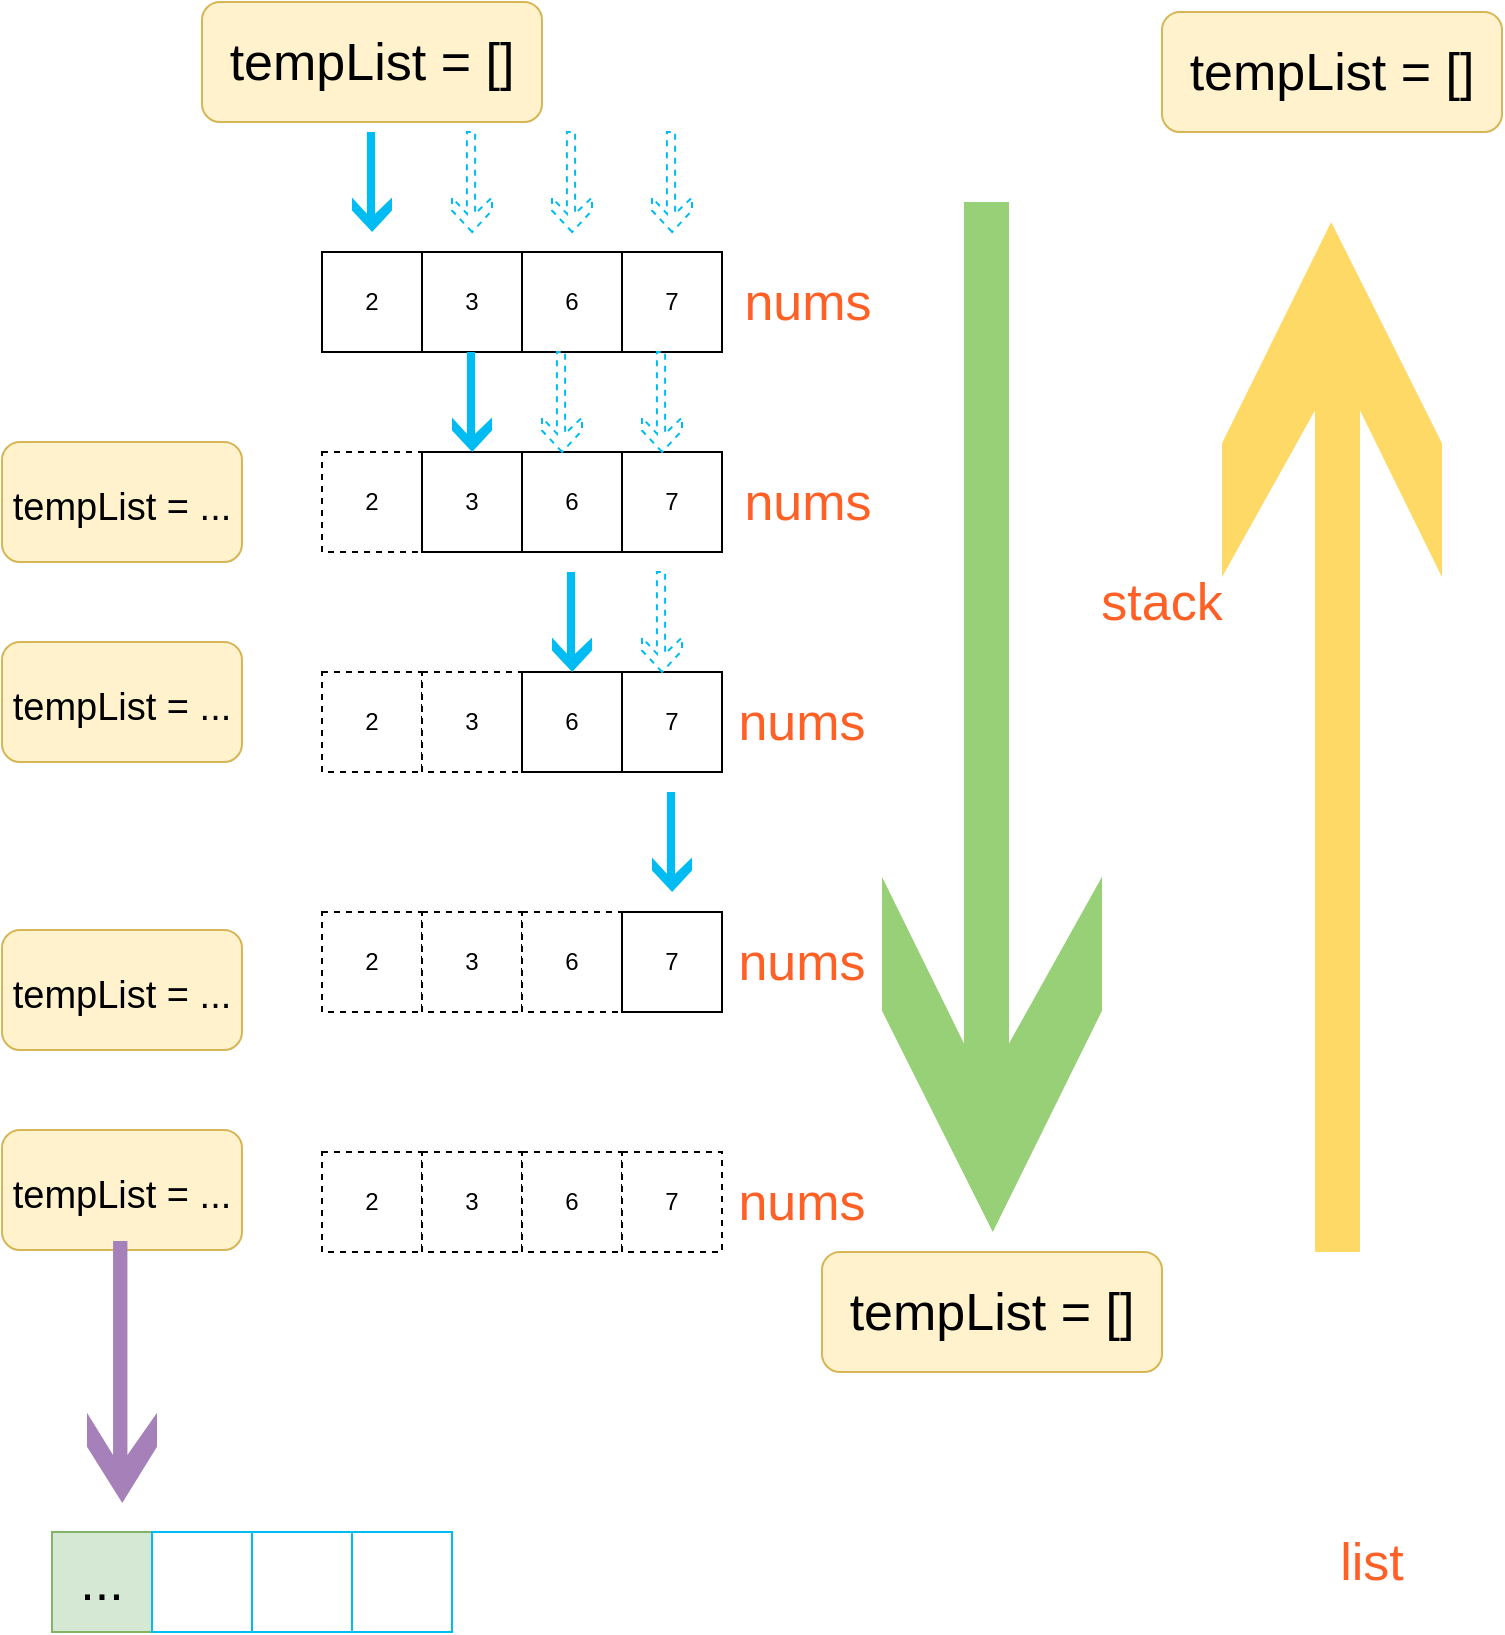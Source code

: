 <mxfile version="10.6.3"><diagram id="rd1BCuUelQabY7rJ9Wer" name="第 1 页"><mxGraphModel dx="1398" dy="844" grid="1" gridSize="10" guides="1" tooltips="1" connect="1" arrows="1" fold="1" page="1" pageScale="1" pageWidth="827" pageHeight="1169" math="0" shadow="0"><root><mxCell id="0"/><mxCell id="1" parent="0"/><mxCell id="M59_A_z_LEfi4rXOS96g-1" value="2" style="rounded=0;whiteSpace=wrap;html=1;" vertex="1" parent="1"><mxGeometry x="170" y="165" width="50" height="50" as="geometry"/></mxCell><mxCell id="M59_A_z_LEfi4rXOS96g-2" value="3" style="rounded=0;whiteSpace=wrap;html=1;" vertex="1" parent="1"><mxGeometry x="220" y="165" width="50" height="50" as="geometry"/></mxCell><mxCell id="M59_A_z_LEfi4rXOS96g-3" value="6" style="rounded=0;whiteSpace=wrap;html=1;" vertex="1" parent="1"><mxGeometry x="270" y="165" width="50" height="50" as="geometry"/></mxCell><mxCell id="M59_A_z_LEfi4rXOS96g-4" value="7" style="rounded=0;whiteSpace=wrap;html=1;" vertex="1" parent="1"><mxGeometry x="320" y="165" width="50" height="50" as="geometry"/></mxCell><mxCell id="M59_A_z_LEfi4rXOS96g-7" value="2" style="rounded=0;whiteSpace=wrap;html=1;dashed=1;" vertex="1" parent="1"><mxGeometry x="170" y="265" width="50" height="50" as="geometry"/></mxCell><mxCell id="M59_A_z_LEfi4rXOS96g-8" value="3" style="rounded=0;whiteSpace=wrap;html=1;" vertex="1" parent="1"><mxGeometry x="220" y="265" width="50" height="50" as="geometry"/></mxCell><mxCell id="M59_A_z_LEfi4rXOS96g-9" value="6" style="rounded=0;whiteSpace=wrap;html=1;" vertex="1" parent="1"><mxGeometry x="270" y="265" width="50" height="50" as="geometry"/></mxCell><mxCell id="M59_A_z_LEfi4rXOS96g-10" value="7" style="rounded=0;whiteSpace=wrap;html=1;" vertex="1" parent="1"><mxGeometry x="320" y="265" width="50" height="50" as="geometry"/></mxCell><mxCell id="M59_A_z_LEfi4rXOS96g-11" value="2" style="rounded=0;whiteSpace=wrap;html=1;dashed=1;" vertex="1" parent="1"><mxGeometry x="170" y="375" width="50" height="50" as="geometry"/></mxCell><mxCell id="M59_A_z_LEfi4rXOS96g-12" value="3" style="rounded=0;whiteSpace=wrap;html=1;dashed=1;" vertex="1" parent="1"><mxGeometry x="220" y="375" width="50" height="50" as="geometry"/></mxCell><mxCell id="M59_A_z_LEfi4rXOS96g-13" value="6" style="rounded=0;whiteSpace=wrap;html=1;" vertex="1" parent="1"><mxGeometry x="270" y="375" width="50" height="50" as="geometry"/></mxCell><mxCell id="M59_A_z_LEfi4rXOS96g-14" value="7" style="rounded=0;whiteSpace=wrap;html=1;" vertex="1" parent="1"><mxGeometry x="320" y="375" width="50" height="50" as="geometry"/></mxCell><mxCell id="M59_A_z_LEfi4rXOS96g-15" value="2" style="rounded=0;whiteSpace=wrap;html=1;dashed=1;" vertex="1" parent="1"><mxGeometry x="170" y="495" width="50" height="50" as="geometry"/></mxCell><mxCell id="M59_A_z_LEfi4rXOS96g-16" value="3" style="rounded=0;whiteSpace=wrap;html=1;dashed=1;" vertex="1" parent="1"><mxGeometry x="220" y="495" width="50" height="50" as="geometry"/></mxCell><mxCell id="M59_A_z_LEfi4rXOS96g-17" value="6" style="rounded=0;whiteSpace=wrap;html=1;dashed=1;" vertex="1" parent="1"><mxGeometry x="270" y="495" width="50" height="50" as="geometry"/></mxCell><mxCell id="M59_A_z_LEfi4rXOS96g-18" value="7" style="rounded=0;whiteSpace=wrap;html=1;" vertex="1" parent="1"><mxGeometry x="320" y="495" width="50" height="50" as="geometry"/></mxCell><mxCell id="M59_A_z_LEfi4rXOS96g-19" value="2" style="rounded=0;whiteSpace=wrap;html=1;dashed=1;" vertex="1" parent="1"><mxGeometry x="170" y="615" width="50" height="50" as="geometry"/></mxCell><mxCell id="M59_A_z_LEfi4rXOS96g-20" value="3" style="rounded=0;whiteSpace=wrap;html=1;dashed=1;" vertex="1" parent="1"><mxGeometry x="220" y="615" width="50" height="50" as="geometry"/></mxCell><mxCell id="M59_A_z_LEfi4rXOS96g-21" value="6" style="rounded=0;whiteSpace=wrap;html=1;dashed=1;" vertex="1" parent="1"><mxGeometry x="270" y="615" width="50" height="50" as="geometry"/></mxCell><mxCell id="M59_A_z_LEfi4rXOS96g-22" value="7" style="rounded=0;whiteSpace=wrap;html=1;dashed=1;" vertex="1" parent="1"><mxGeometry x="320" y="615" width="50" height="50" as="geometry"/></mxCell><mxCell id="M59_A_z_LEfi4rXOS96g-23" value="" style="shadow=0;dashed=0;html=1;strokeColor=none;labelPosition=center;verticalLabelPosition=bottom;verticalAlign=top;align=center;shape=mxgraph.mscae.deprecated.poster_arrow;fillColor=#00BCF2;" vertex="1" parent="1"><mxGeometry x="185" y="105" width="20" height="50" as="geometry"/></mxCell><mxCell id="M59_A_z_LEfi4rXOS96g-24" value="" style="shadow=0;dashed=1;html=1;strokeColor=#00BCF2 ;labelPosition=center;verticalLabelPosition=bottom;verticalAlign=top;align=center;shape=mxgraph.mscae.deprecated.poster_arrow;fillColor=none;" vertex="1" parent="1"><mxGeometry x="235" y="105" width="20" height="50" as="geometry"/></mxCell><mxCell id="M59_A_z_LEfi4rXOS96g-26" value="" style="shadow=0;dashed=1;html=1;strokeColor=#00BCF2 ;labelPosition=center;verticalLabelPosition=bottom;verticalAlign=top;align=center;shape=mxgraph.mscae.deprecated.poster_arrow;fillColor=none;" vertex="1" parent="1"><mxGeometry x="285" y="105" width="20" height="50" as="geometry"/></mxCell><mxCell id="M59_A_z_LEfi4rXOS96g-27" value="" style="shadow=0;dashed=1;html=1;strokeColor=#00BCF2 ;labelPosition=center;verticalLabelPosition=bottom;verticalAlign=top;align=center;shape=mxgraph.mscae.deprecated.poster_arrow;fillColor=none;" vertex="1" parent="1"><mxGeometry x="335" y="105" width="20" height="50" as="geometry"/></mxCell><mxCell id="M59_A_z_LEfi4rXOS96g-28" value="" style="shadow=0;dashed=0;html=1;strokeColor=none;labelPosition=center;verticalLabelPosition=bottom;verticalAlign=top;align=center;shape=mxgraph.mscae.deprecated.poster_arrow;fillColor=#00BCF2;" vertex="1" parent="1"><mxGeometry x="235" y="215" width="20" height="50" as="geometry"/></mxCell><mxCell id="M59_A_z_LEfi4rXOS96g-29" value="" style="shadow=0;dashed=1;html=1;strokeColor=#00BCF2 ;labelPosition=center;verticalLabelPosition=bottom;verticalAlign=top;align=center;shape=mxgraph.mscae.deprecated.poster_arrow;fillColor=none;" vertex="1" parent="1"><mxGeometry x="280" y="215" width="20" height="50" as="geometry"/></mxCell><mxCell id="M59_A_z_LEfi4rXOS96g-30" value="" style="shadow=0;dashed=1;html=1;strokeColor=#00BCF2 ;labelPosition=center;verticalLabelPosition=bottom;verticalAlign=top;align=center;shape=mxgraph.mscae.deprecated.poster_arrow;fillColor=none;" vertex="1" parent="1"><mxGeometry x="330" y="215" width="20" height="50" as="geometry"/></mxCell><mxCell id="M59_A_z_LEfi4rXOS96g-31" value="" style="shadow=0;dashed=0;html=1;strokeColor=none;labelPosition=center;verticalLabelPosition=bottom;verticalAlign=top;align=center;shape=mxgraph.mscae.deprecated.poster_arrow;fillColor=#00BCF2;" vertex="1" parent="1"><mxGeometry x="285" y="325" width="20" height="50" as="geometry"/></mxCell><mxCell id="M59_A_z_LEfi4rXOS96g-32" value="" style="shadow=0;dashed=0;html=1;strokeColor=none;labelPosition=center;verticalLabelPosition=bottom;verticalAlign=top;align=center;shape=mxgraph.mscae.deprecated.poster_arrow;fillColor=#00BCF2;" vertex="1" parent="1"><mxGeometry x="335" y="435" width="20" height="50" as="geometry"/></mxCell><mxCell id="M59_A_z_LEfi4rXOS96g-33" value="" style="shadow=0;dashed=1;html=1;strokeColor=#00BCF2 ;labelPosition=center;verticalLabelPosition=bottom;verticalAlign=top;align=center;shape=mxgraph.mscae.deprecated.poster_arrow;fillColor=none;" vertex="1" parent="1"><mxGeometry x="330" y="325" width="20" height="50" as="geometry"/></mxCell><mxCell id="M59_A_z_LEfi4rXOS96g-34" value="" style="shadow=0;dashed=0;html=1;strokeColor=none;labelPosition=center;verticalLabelPosition=bottom;verticalAlign=top;align=center;shape=mxgraph.mscae.deprecated.poster_arrow;fillColor=#97D077;" vertex="1" parent="1"><mxGeometry x="450" y="140" width="110" height="515" as="geometry"/></mxCell><mxCell id="M59_A_z_LEfi4rXOS96g-35" value="stack" style="text;html=1;strokeColor=none;fillColor=none;align=center;verticalAlign=middle;whiteSpace=wrap;rounded=0;dashed=1;fontSize=26;fontColor=#FF6026;" vertex="1" parent="1"><mxGeometry x="570" y="330" width="40" height="20" as="geometry"/></mxCell><mxCell id="M59_A_z_LEfi4rXOS96g-36" value="" style="shadow=0;dashed=0;html=1;strokeColor=none;labelPosition=center;verticalLabelPosition=bottom;verticalAlign=top;align=center;shape=mxgraph.mscae.deprecated.poster_arrow;fillColor=#FFD966;direction=west;" vertex="1" parent="1"><mxGeometry x="620" y="150" width="110" height="515" as="geometry"/></mxCell><mxCell id="M59_A_z_LEfi4rXOS96g-37" value="tempList = []" style="rounded=1;whiteSpace=wrap;html=1;strokeColor=#d6b656;fillColor=#fff2cc;fontSize=26;" vertex="1" parent="1"><mxGeometry x="110" y="40" width="170" height="60" as="geometry"/></mxCell><mxCell id="M59_A_z_LEfi4rXOS96g-38" value="tempList = []" style="rounded=1;whiteSpace=wrap;html=1;strokeColor=#d6b656;fillColor=#fff2cc;fontSize=26;" vertex="1" parent="1"><mxGeometry x="420" y="665" width="170" height="60" as="geometry"/></mxCell><mxCell id="M59_A_z_LEfi4rXOS96g-39" value="&lt;font style=&quot;font-size: 19px&quot;&gt;tempList = ...&lt;/font&gt;" style="rounded=1;whiteSpace=wrap;html=1;strokeColor=#d6b656;fillColor=#fff2cc;fontSize=26;" vertex="1" parent="1"><mxGeometry x="10" y="260" width="120" height="60" as="geometry"/></mxCell><mxCell id="M59_A_z_LEfi4rXOS96g-40" value="&lt;font style=&quot;font-size: 19px&quot;&gt;tempList = ...&lt;/font&gt;" style="rounded=1;whiteSpace=wrap;html=1;strokeColor=#d6b656;fillColor=#fff2cc;fontSize=26;" vertex="1" parent="1"><mxGeometry x="10" y="360" width="120" height="60" as="geometry"/></mxCell><mxCell id="M59_A_z_LEfi4rXOS96g-41" value="&lt;font style=&quot;font-size: 19px&quot;&gt;tempList = ...&lt;/font&gt;" style="rounded=1;whiteSpace=wrap;html=1;strokeColor=#d6b656;fillColor=#fff2cc;fontSize=26;" vertex="1" parent="1"><mxGeometry x="10" y="504" width="120" height="60" as="geometry"/></mxCell><mxCell id="M59_A_z_LEfi4rXOS96g-42" value="&lt;font style=&quot;font-size: 19px&quot;&gt;tempList = ...&lt;/font&gt;" style="rounded=1;whiteSpace=wrap;html=1;strokeColor=#d6b656;fillColor=#fff2cc;fontSize=26;" vertex="1" parent="1"><mxGeometry x="10" y="604" width="120" height="60" as="geometry"/></mxCell><mxCell id="M59_A_z_LEfi4rXOS96g-43" value="tempList = []" style="rounded=1;whiteSpace=wrap;html=1;strokeColor=#d6b656;fillColor=#fff2cc;fontSize=26;" vertex="1" parent="1"><mxGeometry x="590" y="45" width="170" height="60" as="geometry"/></mxCell><mxCell id="M59_A_z_LEfi4rXOS96g-44" value="nums" style="text;html=1;strokeColor=none;fillColor=none;align=center;verticalAlign=middle;whiteSpace=wrap;rounded=0;fontSize=26;fontColor=#FF6026;" vertex="1" parent="1"><mxGeometry x="393" y="180" width="40" height="20" as="geometry"/></mxCell><mxCell id="M59_A_z_LEfi4rXOS96g-45" value="nums" style="text;html=1;strokeColor=none;fillColor=none;align=center;verticalAlign=middle;whiteSpace=wrap;rounded=0;fontSize=26;fontColor=#FF6026;" vertex="1" parent="1"><mxGeometry x="393" y="280" width="40" height="20" as="geometry"/></mxCell><mxCell id="M59_A_z_LEfi4rXOS96g-46" value="nums" style="text;html=1;strokeColor=none;fillColor=none;align=center;verticalAlign=middle;whiteSpace=wrap;rounded=0;fontSize=26;fontColor=#FF6026;" vertex="1" parent="1"><mxGeometry x="390" y="390" width="40" height="20" as="geometry"/></mxCell><mxCell id="M59_A_z_LEfi4rXOS96g-47" value="nums" style="text;html=1;strokeColor=none;fillColor=none;align=center;verticalAlign=middle;whiteSpace=wrap;rounded=0;fontSize=26;fontColor=#FF6026;" vertex="1" parent="1"><mxGeometry x="390" y="510" width="40" height="20" as="geometry"/></mxCell><mxCell id="M59_A_z_LEfi4rXOS96g-48" value="nums" style="text;html=1;strokeColor=none;fillColor=none;align=center;verticalAlign=middle;whiteSpace=wrap;rounded=0;fontSize=26;fontColor=#FF6026;" vertex="1" parent="1"><mxGeometry x="390" y="630" width="40" height="20" as="geometry"/></mxCell><mxCell id="M59_A_z_LEfi4rXOS96g-49" value="..." style="rounded=0;whiteSpace=wrap;html=1;strokeColor=#82b366;fillColor=#d5e8d4;fontSize=26;" vertex="1" parent="1"><mxGeometry x="35" y="805" width="50" height="50" as="geometry"/></mxCell><mxCell id="M59_A_z_LEfi4rXOS96g-50" value="list" style="text;html=1;strokeColor=none;fillColor=none;align=center;verticalAlign=middle;whiteSpace=wrap;rounded=0;fontSize=26;fontColor=#FF6026;" vertex="1" parent="1"><mxGeometry x="675" y="810" width="40" height="20" as="geometry"/></mxCell><mxCell id="M59_A_z_LEfi4rXOS96g-51" value="" style="rounded=0;whiteSpace=wrap;html=1;strokeColor=#00BCF2 ;fillColor=none;fontSize=26;fontColor=#FF6026;" vertex="1" parent="1"><mxGeometry x="85" y="805" width="50" height="50" as="geometry"/></mxCell><mxCell id="M59_A_z_LEfi4rXOS96g-52" value="" style="rounded=0;whiteSpace=wrap;html=1;strokeColor=#00BCF2 ;fillColor=none;fontSize=26;fontColor=#FF6026;" vertex="1" parent="1"><mxGeometry x="135" y="805" width="50" height="50" as="geometry"/></mxCell><mxCell id="M59_A_z_LEfi4rXOS96g-53" value="" style="rounded=0;whiteSpace=wrap;html=1;strokeColor=#00BCF2 ;fillColor=none;fontSize=26;fontColor=#FF6026;" vertex="1" parent="1"><mxGeometry x="185" y="805" width="50" height="50" as="geometry"/></mxCell><mxCell id="M59_A_z_LEfi4rXOS96g-54" value="" style="shadow=0;dashed=0;html=1;strokeColor=none;labelPosition=center;verticalLabelPosition=bottom;verticalAlign=top;align=center;shape=mxgraph.mscae.deprecated.poster_arrow;fillColor=#A680B8;" vertex="1" parent="1"><mxGeometry x="52.5" y="659.5" width="35" height="131" as="geometry"/></mxCell></root></mxGraphModel></diagram></mxfile>